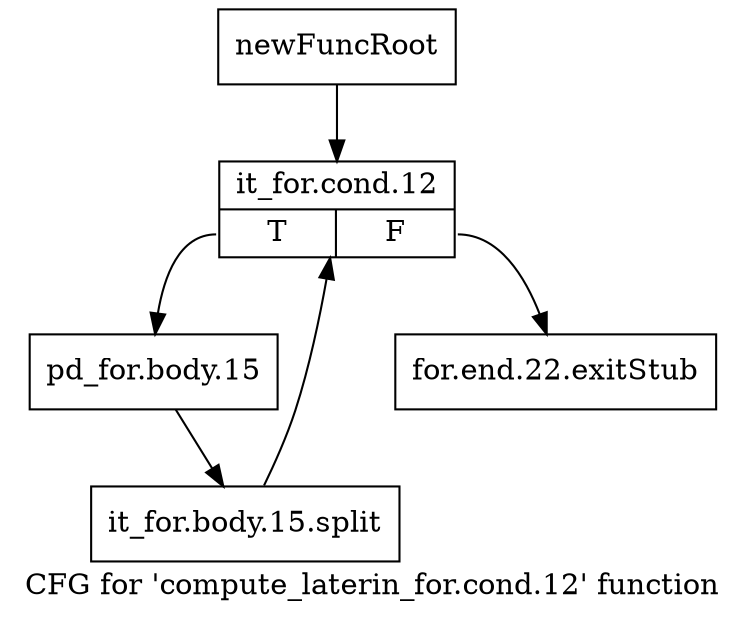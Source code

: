 digraph "CFG for 'compute_laterin_for.cond.12' function" {
	label="CFG for 'compute_laterin_for.cond.12' function";

	Node0xb3dfa60 [shape=record,label="{newFuncRoot}"];
	Node0xb3dfa60 -> Node0xb3e4950;
	Node0xb3e4900 [shape=record,label="{for.end.22.exitStub}"];
	Node0xb3e4950 [shape=record,label="{it_for.cond.12|{<s0>T|<s1>F}}"];
	Node0xb3e4950:s0 -> Node0xb3e49a0;
	Node0xb3e4950:s1 -> Node0xb3e4900;
	Node0xb3e49a0 [shape=record,label="{pd_for.body.15}"];
	Node0xb3e49a0 -> Node0xf698710;
	Node0xf698710 [shape=record,label="{it_for.body.15.split}"];
	Node0xf698710 -> Node0xb3e4950;
}
